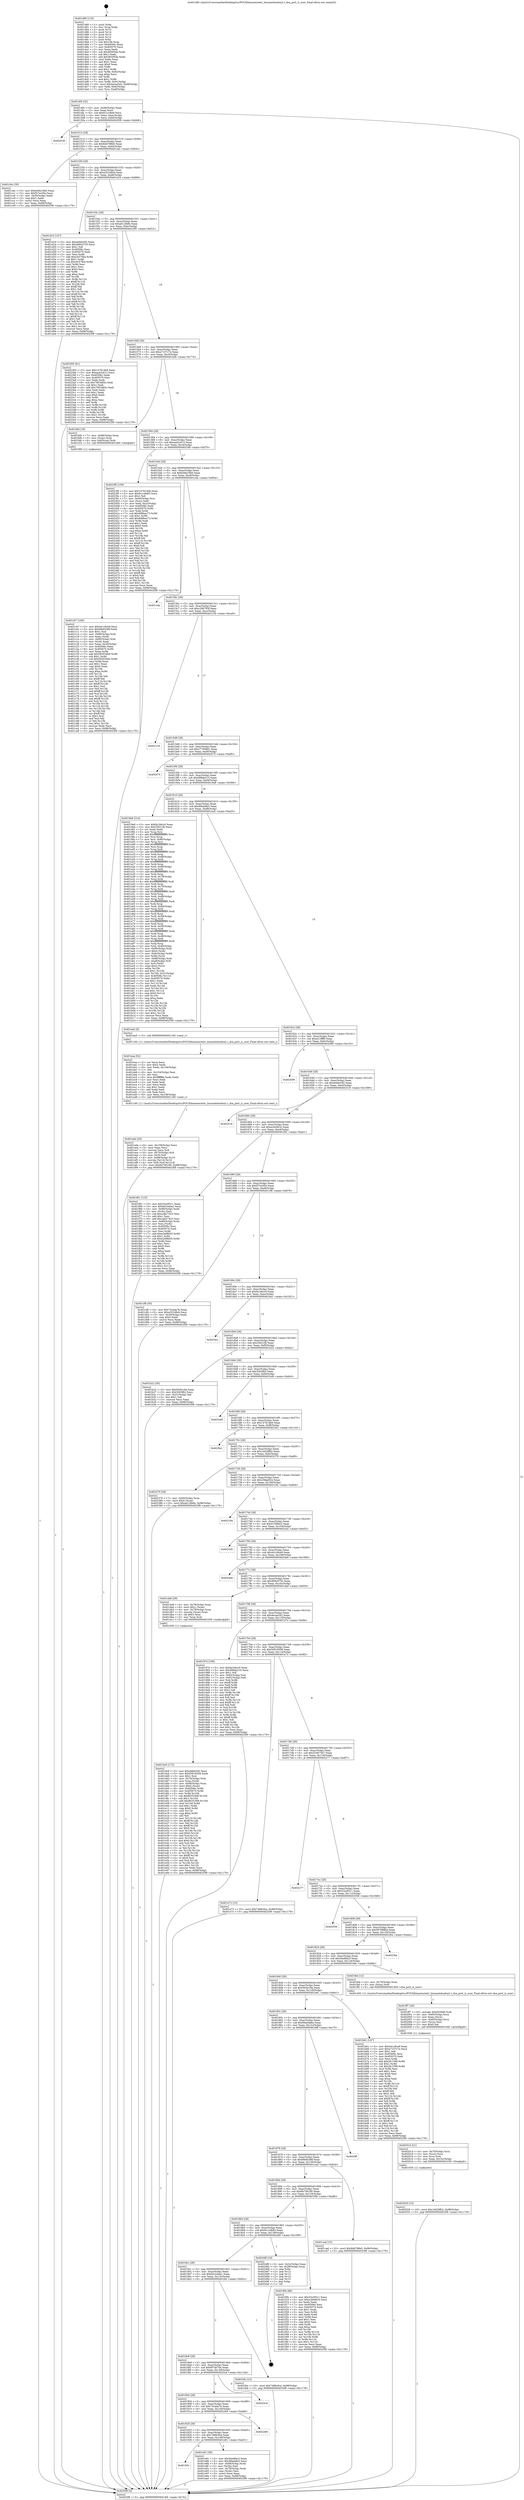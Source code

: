digraph "0x401480" {
  label = "0x401480 (/mnt/c/Users/mathe/Desktop/tcc/POCII/binaries/extr_linuxnetdsadsa2.c_dsa_port_is_user_Final-ollvm.out::main(0))"
  labelloc = "t"
  node[shape=record]

  Entry [label="",width=0.3,height=0.3,shape=circle,fillcolor=black,style=filled]
  "0x4014f4" [label="{
     0x4014f4 [32]\l
     | [instrs]\l
     &nbsp;&nbsp;0x4014f4 \<+6\>: mov -0x98(%rbp),%eax\l
     &nbsp;&nbsp;0x4014fa \<+2\>: mov %eax,%ecx\l
     &nbsp;&nbsp;0x4014fc \<+6\>: sub $0x81ccc8e6,%ecx\l
     &nbsp;&nbsp;0x401502 \<+6\>: mov %eax,-0xac(%rbp)\l
     &nbsp;&nbsp;0x401508 \<+6\>: mov %ecx,-0xb0(%rbp)\l
     &nbsp;&nbsp;0x40150e \<+6\>: je 0000000000402038 \<main+0xbb8\>\l
  }"]
  "0x402038" [label="{
     0x402038\l
  }", style=dashed]
  "0x401514" [label="{
     0x401514 [28]\l
     | [instrs]\l
     &nbsp;&nbsp;0x401514 \<+5\>: jmp 0000000000401519 \<main+0x99\>\l
     &nbsp;&nbsp;0x401519 \<+6\>: mov -0xac(%rbp),%eax\l
     &nbsp;&nbsp;0x40151f \<+5\>: sub $0x8dd788e5,%eax\l
     &nbsp;&nbsp;0x401524 \<+6\>: mov %eax,-0xb4(%rbp)\l
     &nbsp;&nbsp;0x40152a \<+6\>: je 0000000000401cbc \<main+0x83c\>\l
  }"]
  Exit [label="",width=0.3,height=0.3,shape=circle,fillcolor=black,style=filled,peripheries=2]
  "0x401cbc" [label="{
     0x401cbc [30]\l
     | [instrs]\l
     &nbsp;&nbsp;0x401cbc \<+5\>: mov $0xb58a16b6,%eax\l
     &nbsp;&nbsp;0x401cc1 \<+5\>: mov $0xf27ec05e,%ecx\l
     &nbsp;&nbsp;0x401cc6 \<+3\>: mov -0x30(%rbp),%edx\l
     &nbsp;&nbsp;0x401cc9 \<+3\>: cmp $0x1,%edx\l
     &nbsp;&nbsp;0x401ccc \<+3\>: cmovl %ecx,%eax\l
     &nbsp;&nbsp;0x401ccf \<+6\>: mov %eax,-0x98(%rbp)\l
     &nbsp;&nbsp;0x401cd5 \<+5\>: jmp 00000000004025f9 \<main+0x1179\>\l
  }"]
  "0x401530" [label="{
     0x401530 [28]\l
     | [instrs]\l
     &nbsp;&nbsp;0x401530 \<+5\>: jmp 0000000000401535 \<main+0xb5\>\l
     &nbsp;&nbsp;0x401535 \<+6\>: mov -0xac(%rbp),%eax\l
     &nbsp;&nbsp;0x40153b \<+5\>: sub $0xa35168cb,%eax\l
     &nbsp;&nbsp;0x401540 \<+6\>: mov %eax,-0xb8(%rbp)\l
     &nbsp;&nbsp;0x401546 \<+6\>: je 0000000000401d16 \<main+0x896\>\l
  }"]
  "0x402029" [label="{
     0x402029 [15]\l
     | [instrs]\l
     &nbsp;&nbsp;0x402029 \<+10\>: movl $0x1d429fb2,-0x98(%rbp)\l
     &nbsp;&nbsp;0x402033 \<+5\>: jmp 00000000004025f9 \<main+0x1179\>\l
  }"]
  "0x401d16" [label="{
     0x401d16 [147]\l
     | [instrs]\l
     &nbsp;&nbsp;0x401d16 \<+5\>: mov $0xebfeb292,%eax\l
     &nbsp;&nbsp;0x401d1b \<+5\>: mov $0x469c0755,%ecx\l
     &nbsp;&nbsp;0x401d20 \<+2\>: mov $0x1,%dl\l
     &nbsp;&nbsp;0x401d22 \<+7\>: mov 0x40506c,%esi\l
     &nbsp;&nbsp;0x401d29 \<+7\>: mov 0x405070,%edi\l
     &nbsp;&nbsp;0x401d30 \<+3\>: mov %esi,%r8d\l
     &nbsp;&nbsp;0x401d33 \<+7\>: add $0xcfc57fbd,%r8d\l
     &nbsp;&nbsp;0x401d3a \<+4\>: sub $0x1,%r8d\l
     &nbsp;&nbsp;0x401d3e \<+7\>: sub $0xcfc57fbd,%r8d\l
     &nbsp;&nbsp;0x401d45 \<+4\>: imul %r8d,%esi\l
     &nbsp;&nbsp;0x401d49 \<+3\>: and $0x1,%esi\l
     &nbsp;&nbsp;0x401d4c \<+3\>: cmp $0x0,%esi\l
     &nbsp;&nbsp;0x401d4f \<+4\>: sete %r9b\l
     &nbsp;&nbsp;0x401d53 \<+3\>: cmp $0xa,%edi\l
     &nbsp;&nbsp;0x401d56 \<+4\>: setl %r10b\l
     &nbsp;&nbsp;0x401d5a \<+3\>: mov %r9b,%r11b\l
     &nbsp;&nbsp;0x401d5d \<+4\>: xor $0xff,%r11b\l
     &nbsp;&nbsp;0x401d61 \<+3\>: mov %r10b,%bl\l
     &nbsp;&nbsp;0x401d64 \<+3\>: xor $0xff,%bl\l
     &nbsp;&nbsp;0x401d67 \<+3\>: xor $0x1,%dl\l
     &nbsp;&nbsp;0x401d6a \<+3\>: mov %r11b,%r14b\l
     &nbsp;&nbsp;0x401d6d \<+4\>: and $0xff,%r14b\l
     &nbsp;&nbsp;0x401d71 \<+3\>: and %dl,%r9b\l
     &nbsp;&nbsp;0x401d74 \<+3\>: mov %bl,%r15b\l
     &nbsp;&nbsp;0x401d77 \<+4\>: and $0xff,%r15b\l
     &nbsp;&nbsp;0x401d7b \<+3\>: and %dl,%r10b\l
     &nbsp;&nbsp;0x401d7e \<+3\>: or %r9b,%r14b\l
     &nbsp;&nbsp;0x401d81 \<+3\>: or %r10b,%r15b\l
     &nbsp;&nbsp;0x401d84 \<+3\>: xor %r15b,%r14b\l
     &nbsp;&nbsp;0x401d87 \<+3\>: or %bl,%r11b\l
     &nbsp;&nbsp;0x401d8a \<+4\>: xor $0xff,%r11b\l
     &nbsp;&nbsp;0x401d8e \<+3\>: or $0x1,%dl\l
     &nbsp;&nbsp;0x401d91 \<+3\>: and %dl,%r11b\l
     &nbsp;&nbsp;0x401d94 \<+3\>: or %r11b,%r14b\l
     &nbsp;&nbsp;0x401d97 \<+4\>: test $0x1,%r14b\l
     &nbsp;&nbsp;0x401d9b \<+3\>: cmovne %ecx,%eax\l
     &nbsp;&nbsp;0x401d9e \<+6\>: mov %eax,-0x98(%rbp)\l
     &nbsp;&nbsp;0x401da4 \<+5\>: jmp 00000000004025f9 \<main+0x1179\>\l
  }"]
  "0x40154c" [label="{
     0x40154c [28]\l
     | [instrs]\l
     &nbsp;&nbsp;0x40154c \<+5\>: jmp 0000000000401551 \<main+0xd1\>\l
     &nbsp;&nbsp;0x401551 \<+6\>: mov -0xac(%rbp),%eax\l
     &nbsp;&nbsp;0x401557 \<+5\>: sub $0xa6128efe,%eax\l
     &nbsp;&nbsp;0x40155c \<+6\>: mov %eax,-0xbc(%rbp)\l
     &nbsp;&nbsp;0x401562 \<+6\>: je 0000000000402395 \<main+0xf15\>\l
  }"]
  "0x402014" [label="{
     0x402014 [21]\l
     | [instrs]\l
     &nbsp;&nbsp;0x402014 \<+4\>: mov -0x70(%rbp),%rcx\l
     &nbsp;&nbsp;0x402018 \<+3\>: mov (%rcx),%rcx\l
     &nbsp;&nbsp;0x40201b \<+3\>: mov %rcx,%rdi\l
     &nbsp;&nbsp;0x40201e \<+6\>: mov %eax,-0x15c(%rbp)\l
     &nbsp;&nbsp;0x402024 \<+5\>: call 0000000000401030 \<free@plt\>\l
     | [calls]\l
     &nbsp;&nbsp;0x401030 \{1\} (unknown)\l
  }"]
  "0x402395" [label="{
     0x402395 [91]\l
     | [instrs]\l
     &nbsp;&nbsp;0x402395 \<+5\>: mov $0x147814b9,%eax\l
     &nbsp;&nbsp;0x40239a \<+5\>: mov $0xaa42c612,%ecx\l
     &nbsp;&nbsp;0x40239f \<+7\>: mov 0x40506c,%edx\l
     &nbsp;&nbsp;0x4023a6 \<+7\>: mov 0x405070,%esi\l
     &nbsp;&nbsp;0x4023ad \<+2\>: mov %edx,%edi\l
     &nbsp;&nbsp;0x4023af \<+6\>: sub $0x7953d65c,%edi\l
     &nbsp;&nbsp;0x4023b5 \<+3\>: sub $0x1,%edi\l
     &nbsp;&nbsp;0x4023b8 \<+6\>: add $0x7953d65c,%edi\l
     &nbsp;&nbsp;0x4023be \<+3\>: imul %edi,%edx\l
     &nbsp;&nbsp;0x4023c1 \<+3\>: and $0x1,%edx\l
     &nbsp;&nbsp;0x4023c4 \<+3\>: cmp $0x0,%edx\l
     &nbsp;&nbsp;0x4023c7 \<+4\>: sete %r8b\l
     &nbsp;&nbsp;0x4023cb \<+3\>: cmp $0xa,%esi\l
     &nbsp;&nbsp;0x4023ce \<+4\>: setl %r9b\l
     &nbsp;&nbsp;0x4023d2 \<+3\>: mov %r8b,%r10b\l
     &nbsp;&nbsp;0x4023d5 \<+3\>: and %r9b,%r10b\l
     &nbsp;&nbsp;0x4023d8 \<+3\>: xor %r9b,%r8b\l
     &nbsp;&nbsp;0x4023db \<+3\>: or %r8b,%r10b\l
     &nbsp;&nbsp;0x4023de \<+4\>: test $0x1,%r10b\l
     &nbsp;&nbsp;0x4023e2 \<+3\>: cmovne %ecx,%eax\l
     &nbsp;&nbsp;0x4023e5 \<+6\>: mov %eax,-0x98(%rbp)\l
     &nbsp;&nbsp;0x4023eb \<+5\>: jmp 00000000004025f9 \<main+0x1179\>\l
  }"]
  "0x401568" [label="{
     0x401568 [28]\l
     | [instrs]\l
     &nbsp;&nbsp;0x401568 \<+5\>: jmp 000000000040156d \<main+0xed\>\l
     &nbsp;&nbsp;0x40156d \<+6\>: mov -0xac(%rbp),%eax\l
     &nbsp;&nbsp;0x401573 \<+5\>: sub $0xa7157c7e,%eax\l
     &nbsp;&nbsp;0x401578 \<+6\>: mov %eax,-0xc0(%rbp)\l
     &nbsp;&nbsp;0x40157e \<+6\>: je 0000000000401bf4 \<main+0x774\>\l
  }"]
  "0x401ff7" [label="{
     0x401ff7 [29]\l
     | [instrs]\l
     &nbsp;&nbsp;0x401ff7 \<+10\>: movabs $0x4030d6,%rdi\l
     &nbsp;&nbsp;0x402001 \<+4\>: mov -0x60(%rbp),%rcx\l
     &nbsp;&nbsp;0x402005 \<+2\>: mov %eax,(%rcx)\l
     &nbsp;&nbsp;0x402007 \<+4\>: mov -0x60(%rbp),%rcx\l
     &nbsp;&nbsp;0x40200b \<+2\>: mov (%rcx),%esi\l
     &nbsp;&nbsp;0x40200d \<+2\>: mov $0x0,%al\l
     &nbsp;&nbsp;0x40200f \<+5\>: call 0000000000401040 \<printf@plt\>\l
     | [calls]\l
     &nbsp;&nbsp;0x401040 \{1\} (unknown)\l
  }"]
  "0x401bf4" [label="{
     0x401bf4 [19]\l
     | [instrs]\l
     &nbsp;&nbsp;0x401bf4 \<+7\>: mov -0x88(%rbp),%rax\l
     &nbsp;&nbsp;0x401bfb \<+3\>: mov (%rax),%rax\l
     &nbsp;&nbsp;0x401bfe \<+4\>: mov 0x8(%rax),%rdi\l
     &nbsp;&nbsp;0x401c02 \<+5\>: call 0000000000401060 \<atoi@plt\>\l
     | [calls]\l
     &nbsp;&nbsp;0x401060 \{1\} (unknown)\l
  }"]
  "0x401584" [label="{
     0x401584 [28]\l
     | [instrs]\l
     &nbsp;&nbsp;0x401584 \<+5\>: jmp 0000000000401589 \<main+0x109\>\l
     &nbsp;&nbsp;0x401589 \<+6\>: mov -0xac(%rbp),%eax\l
     &nbsp;&nbsp;0x40158f \<+5\>: sub $0xaa42c612,%eax\l
     &nbsp;&nbsp;0x401594 \<+6\>: mov %eax,-0xc4(%rbp)\l
     &nbsp;&nbsp;0x40159a \<+6\>: je 00000000004023f0 \<main+0xf70\>\l
  }"]
  "0x401ede" [label="{
     0x401ede [45]\l
     | [instrs]\l
     &nbsp;&nbsp;0x401ede \<+6\>: mov -0x158(%rbp),%ecx\l
     &nbsp;&nbsp;0x401ee4 \<+3\>: imul %eax,%ecx\l
     &nbsp;&nbsp;0x401ee7 \<+3\>: movslq %ecx,%r8\l
     &nbsp;&nbsp;0x401eea \<+4\>: mov -0x70(%rbp),%r9\l
     &nbsp;&nbsp;0x401eee \<+3\>: mov (%r9),%r9\l
     &nbsp;&nbsp;0x401ef1 \<+4\>: mov -0x68(%rbp),%r10\l
     &nbsp;&nbsp;0x401ef5 \<+3\>: movslq (%r10),%r10\l
     &nbsp;&nbsp;0x401ef8 \<+4\>: mov %r8,(%r9,%r10,8)\l
     &nbsp;&nbsp;0x401efc \<+10\>: movl $0x6b706180,-0x98(%rbp)\l
     &nbsp;&nbsp;0x401f06 \<+5\>: jmp 00000000004025f9 \<main+0x1179\>\l
  }"]
  "0x4023f0" [label="{
     0x4023f0 [159]\l
     | [instrs]\l
     &nbsp;&nbsp;0x4023f0 \<+5\>: mov $0x147814b9,%eax\l
     &nbsp;&nbsp;0x4023f5 \<+5\>: mov $0x6c1cdb65,%ecx\l
     &nbsp;&nbsp;0x4023fa \<+2\>: mov $0x1,%dl\l
     &nbsp;&nbsp;0x4023fc \<+7\>: mov -0x90(%rbp),%rsi\l
     &nbsp;&nbsp;0x402403 \<+2\>: mov (%rsi),%edi\l
     &nbsp;&nbsp;0x402405 \<+3\>: mov %edi,-0x2c(%rbp)\l
     &nbsp;&nbsp;0x402408 \<+7\>: mov 0x40506c,%edi\l
     &nbsp;&nbsp;0x40240f \<+8\>: mov 0x405070,%r8d\l
     &nbsp;&nbsp;0x402417 \<+3\>: mov %edi,%r9d\l
     &nbsp;&nbsp;0x40241a \<+7\>: sub $0x689bac73,%r9d\l
     &nbsp;&nbsp;0x402421 \<+4\>: sub $0x1,%r9d\l
     &nbsp;&nbsp;0x402425 \<+7\>: add $0x689bac73,%r9d\l
     &nbsp;&nbsp;0x40242c \<+4\>: imul %r9d,%edi\l
     &nbsp;&nbsp;0x402430 \<+3\>: and $0x1,%edi\l
     &nbsp;&nbsp;0x402433 \<+3\>: cmp $0x0,%edi\l
     &nbsp;&nbsp;0x402436 \<+4\>: sete %r10b\l
     &nbsp;&nbsp;0x40243a \<+4\>: cmp $0xa,%r8d\l
     &nbsp;&nbsp;0x40243e \<+4\>: setl %r11b\l
     &nbsp;&nbsp;0x402442 \<+3\>: mov %r10b,%bl\l
     &nbsp;&nbsp;0x402445 \<+3\>: xor $0xff,%bl\l
     &nbsp;&nbsp;0x402448 \<+3\>: mov %r11b,%r14b\l
     &nbsp;&nbsp;0x40244b \<+4\>: xor $0xff,%r14b\l
     &nbsp;&nbsp;0x40244f \<+3\>: xor $0x0,%dl\l
     &nbsp;&nbsp;0x402452 \<+3\>: mov %bl,%r15b\l
     &nbsp;&nbsp;0x402455 \<+4\>: and $0x0,%r15b\l
     &nbsp;&nbsp;0x402459 \<+3\>: and %dl,%r10b\l
     &nbsp;&nbsp;0x40245c \<+3\>: mov %r14b,%r12b\l
     &nbsp;&nbsp;0x40245f \<+4\>: and $0x0,%r12b\l
     &nbsp;&nbsp;0x402463 \<+3\>: and %dl,%r11b\l
     &nbsp;&nbsp;0x402466 \<+3\>: or %r10b,%r15b\l
     &nbsp;&nbsp;0x402469 \<+3\>: or %r11b,%r12b\l
     &nbsp;&nbsp;0x40246c \<+3\>: xor %r12b,%r15b\l
     &nbsp;&nbsp;0x40246f \<+3\>: or %r14b,%bl\l
     &nbsp;&nbsp;0x402472 \<+3\>: xor $0xff,%bl\l
     &nbsp;&nbsp;0x402475 \<+3\>: or $0x0,%dl\l
     &nbsp;&nbsp;0x402478 \<+2\>: and %dl,%bl\l
     &nbsp;&nbsp;0x40247a \<+3\>: or %bl,%r15b\l
     &nbsp;&nbsp;0x40247d \<+4\>: test $0x1,%r15b\l
     &nbsp;&nbsp;0x402481 \<+3\>: cmovne %ecx,%eax\l
     &nbsp;&nbsp;0x402484 \<+6\>: mov %eax,-0x98(%rbp)\l
     &nbsp;&nbsp;0x40248a \<+5\>: jmp 00000000004025f9 \<main+0x1179\>\l
  }"]
  "0x4015a0" [label="{
     0x4015a0 [28]\l
     | [instrs]\l
     &nbsp;&nbsp;0x4015a0 \<+5\>: jmp 00000000004015a5 \<main+0x125\>\l
     &nbsp;&nbsp;0x4015a5 \<+6\>: mov -0xac(%rbp),%eax\l
     &nbsp;&nbsp;0x4015ab \<+5\>: sub $0xb58a16b6,%eax\l
     &nbsp;&nbsp;0x4015b0 \<+6\>: mov %eax,-0xc8(%rbp)\l
     &nbsp;&nbsp;0x4015b6 \<+6\>: je 0000000000401cda \<main+0x85a\>\l
  }"]
  "0x401eaa" [label="{
     0x401eaa [52]\l
     | [instrs]\l
     &nbsp;&nbsp;0x401eaa \<+2\>: xor %ecx,%ecx\l
     &nbsp;&nbsp;0x401eac \<+5\>: mov $0x2,%edx\l
     &nbsp;&nbsp;0x401eb1 \<+6\>: mov %edx,-0x154(%rbp)\l
     &nbsp;&nbsp;0x401eb7 \<+1\>: cltd\l
     &nbsp;&nbsp;0x401eb8 \<+6\>: mov -0x154(%rbp),%esi\l
     &nbsp;&nbsp;0x401ebe \<+2\>: idiv %esi\l
     &nbsp;&nbsp;0x401ec0 \<+6\>: imul $0xfffffffe,%edx,%edx\l
     &nbsp;&nbsp;0x401ec6 \<+2\>: mov %ecx,%edi\l
     &nbsp;&nbsp;0x401ec8 \<+2\>: sub %edx,%edi\l
     &nbsp;&nbsp;0x401eca \<+2\>: mov %ecx,%edx\l
     &nbsp;&nbsp;0x401ecc \<+3\>: sub $0x1,%edx\l
     &nbsp;&nbsp;0x401ecf \<+2\>: add %edx,%edi\l
     &nbsp;&nbsp;0x401ed1 \<+2\>: sub %edi,%ecx\l
     &nbsp;&nbsp;0x401ed3 \<+6\>: mov %ecx,-0x158(%rbp)\l
     &nbsp;&nbsp;0x401ed9 \<+5\>: call 0000000000401160 \<next_i\>\l
     | [calls]\l
     &nbsp;&nbsp;0x401160 \{1\} (/mnt/c/Users/mathe/Desktop/tcc/POCII/binaries/extr_linuxnetdsadsa2.c_dsa_port_is_user_Final-ollvm.out::next_i)\l
  }"]
  "0x401cda" [label="{
     0x401cda\l
  }", style=dashed]
  "0x4015bc" [label="{
     0x4015bc [28]\l
     | [instrs]\l
     &nbsp;&nbsp;0x4015bc \<+5\>: jmp 00000000004015c1 \<main+0x141\>\l
     &nbsp;&nbsp;0x4015c1 \<+6\>: mov -0xac(%rbp),%eax\l
     &nbsp;&nbsp;0x4015c7 \<+5\>: sub $0xc280793f,%eax\l
     &nbsp;&nbsp;0x4015cc \<+6\>: mov %eax,-0xcc(%rbp)\l
     &nbsp;&nbsp;0x4015d2 \<+6\>: je 0000000000402129 \<main+0xca9\>\l
  }"]
  "0x40193c" [label="{
     0x40193c\l
  }", style=dashed]
  "0x402129" [label="{
     0x402129\l
  }", style=dashed]
  "0x4015d8" [label="{
     0x4015d8 [28]\l
     | [instrs]\l
     &nbsp;&nbsp;0x4015d8 \<+5\>: jmp 00000000004015dd \<main+0x15d\>\l
     &nbsp;&nbsp;0x4015dd \<+6\>: mov -0xac(%rbp),%eax\l
     &nbsp;&nbsp;0x4015e3 \<+5\>: sub $0xc77948d1,%eax\l
     &nbsp;&nbsp;0x4015e8 \<+6\>: mov %eax,-0xd0(%rbp)\l
     &nbsp;&nbsp;0x4015ee \<+6\>: je 0000000000402075 \<main+0xbf5\>\l
  }"]
  "0x401e81" [label="{
     0x401e81 [36]\l
     | [instrs]\l
     &nbsp;&nbsp;0x401e81 \<+5\>: mov $0x5be8fdc3,%eax\l
     &nbsp;&nbsp;0x401e86 \<+5\>: mov $0xdf4ab8e3,%ecx\l
     &nbsp;&nbsp;0x401e8b \<+4\>: mov -0x68(%rbp),%rdx\l
     &nbsp;&nbsp;0x401e8f \<+2\>: mov (%rdx),%esi\l
     &nbsp;&nbsp;0x401e91 \<+4\>: mov -0x78(%rbp),%rdx\l
     &nbsp;&nbsp;0x401e95 \<+2\>: cmp (%rdx),%esi\l
     &nbsp;&nbsp;0x401e97 \<+3\>: cmovl %ecx,%eax\l
     &nbsp;&nbsp;0x401e9a \<+6\>: mov %eax,-0x98(%rbp)\l
     &nbsp;&nbsp;0x401ea0 \<+5\>: jmp 00000000004025f9 \<main+0x1179\>\l
  }"]
  "0x402075" [label="{
     0x402075\l
  }", style=dashed]
  "0x4015f4" [label="{
     0x4015f4 [28]\l
     | [instrs]\l
     &nbsp;&nbsp;0x4015f4 \<+5\>: jmp 00000000004015f9 \<main+0x179\>\l
     &nbsp;&nbsp;0x4015f9 \<+6\>: mov -0xac(%rbp),%eax\l
     &nbsp;&nbsp;0x4015ff \<+5\>: sub $0xd98ab210,%eax\l
     &nbsp;&nbsp;0x401604 \<+6\>: mov %eax,-0xd4(%rbp)\l
     &nbsp;&nbsp;0x40160a \<+6\>: je 00000000004019e8 \<main+0x568\>\l
  }"]
  "0x401920" [label="{
     0x401920 [28]\l
     | [instrs]\l
     &nbsp;&nbsp;0x401920 \<+5\>: jmp 0000000000401925 \<main+0x4a5\>\l
     &nbsp;&nbsp;0x401925 \<+6\>: mov -0xac(%rbp),%eax\l
     &nbsp;&nbsp;0x40192b \<+5\>: sub $0x7488c9ca,%eax\l
     &nbsp;&nbsp;0x401930 \<+6\>: mov %eax,-0x148(%rbp)\l
     &nbsp;&nbsp;0x401936 \<+6\>: je 0000000000401e81 \<main+0xa01\>\l
  }"]
  "0x4019e8" [label="{
     0x4019e8 [314]\l
     | [instrs]\l
     &nbsp;&nbsp;0x4019e8 \<+5\>: mov $0xfa1b6cc0,%eax\l
     &nbsp;&nbsp;0x4019ed \<+5\>: mov $0x25621fb,%ecx\l
     &nbsp;&nbsp;0x4019f2 \<+2\>: xor %edx,%edx\l
     &nbsp;&nbsp;0x4019f4 \<+3\>: mov %rsp,%rsi\l
     &nbsp;&nbsp;0x4019f7 \<+4\>: add $0xfffffffffffffff0,%rsi\l
     &nbsp;&nbsp;0x4019fb \<+3\>: mov %rsi,%rsp\l
     &nbsp;&nbsp;0x4019fe \<+7\>: mov %rsi,-0x90(%rbp)\l
     &nbsp;&nbsp;0x401a05 \<+3\>: mov %rsp,%rsi\l
     &nbsp;&nbsp;0x401a08 \<+4\>: add $0xfffffffffffffff0,%rsi\l
     &nbsp;&nbsp;0x401a0c \<+3\>: mov %rsi,%rsp\l
     &nbsp;&nbsp;0x401a0f \<+3\>: mov %rsp,%rdi\l
     &nbsp;&nbsp;0x401a12 \<+4\>: add $0xfffffffffffffff0,%rdi\l
     &nbsp;&nbsp;0x401a16 \<+3\>: mov %rdi,%rsp\l
     &nbsp;&nbsp;0x401a19 \<+7\>: mov %rdi,-0x88(%rbp)\l
     &nbsp;&nbsp;0x401a20 \<+3\>: mov %rsp,%rdi\l
     &nbsp;&nbsp;0x401a23 \<+4\>: add $0xfffffffffffffff0,%rdi\l
     &nbsp;&nbsp;0x401a27 \<+3\>: mov %rdi,%rsp\l
     &nbsp;&nbsp;0x401a2a \<+4\>: mov %rdi,-0x80(%rbp)\l
     &nbsp;&nbsp;0x401a2e \<+3\>: mov %rsp,%rdi\l
     &nbsp;&nbsp;0x401a31 \<+4\>: add $0xfffffffffffffff0,%rdi\l
     &nbsp;&nbsp;0x401a35 \<+3\>: mov %rdi,%rsp\l
     &nbsp;&nbsp;0x401a38 \<+4\>: mov %rdi,-0x78(%rbp)\l
     &nbsp;&nbsp;0x401a3c \<+3\>: mov %rsp,%rdi\l
     &nbsp;&nbsp;0x401a3f \<+4\>: add $0xfffffffffffffff0,%rdi\l
     &nbsp;&nbsp;0x401a43 \<+3\>: mov %rdi,%rsp\l
     &nbsp;&nbsp;0x401a46 \<+4\>: mov %rdi,-0x70(%rbp)\l
     &nbsp;&nbsp;0x401a4a \<+3\>: mov %rsp,%rdi\l
     &nbsp;&nbsp;0x401a4d \<+4\>: add $0xfffffffffffffff0,%rdi\l
     &nbsp;&nbsp;0x401a51 \<+3\>: mov %rdi,%rsp\l
     &nbsp;&nbsp;0x401a54 \<+4\>: mov %rdi,-0x68(%rbp)\l
     &nbsp;&nbsp;0x401a58 \<+3\>: mov %rsp,%rdi\l
     &nbsp;&nbsp;0x401a5b \<+4\>: add $0xfffffffffffffff0,%rdi\l
     &nbsp;&nbsp;0x401a5f \<+3\>: mov %rdi,%rsp\l
     &nbsp;&nbsp;0x401a62 \<+4\>: mov %rdi,-0x60(%rbp)\l
     &nbsp;&nbsp;0x401a66 \<+3\>: mov %rsp,%rdi\l
     &nbsp;&nbsp;0x401a69 \<+4\>: add $0xfffffffffffffff0,%rdi\l
     &nbsp;&nbsp;0x401a6d \<+3\>: mov %rdi,%rsp\l
     &nbsp;&nbsp;0x401a70 \<+4\>: mov %rdi,-0x58(%rbp)\l
     &nbsp;&nbsp;0x401a74 \<+3\>: mov %rsp,%rdi\l
     &nbsp;&nbsp;0x401a77 \<+4\>: add $0xfffffffffffffff0,%rdi\l
     &nbsp;&nbsp;0x401a7b \<+3\>: mov %rdi,%rsp\l
     &nbsp;&nbsp;0x401a7e \<+4\>: mov %rdi,-0x50(%rbp)\l
     &nbsp;&nbsp;0x401a82 \<+3\>: mov %rsp,%rdi\l
     &nbsp;&nbsp;0x401a85 \<+4\>: add $0xfffffffffffffff0,%rdi\l
     &nbsp;&nbsp;0x401a89 \<+3\>: mov %rdi,%rsp\l
     &nbsp;&nbsp;0x401a8c \<+4\>: mov %rdi,-0x48(%rbp)\l
     &nbsp;&nbsp;0x401a90 \<+3\>: mov %rsp,%rdi\l
     &nbsp;&nbsp;0x401a93 \<+4\>: add $0xfffffffffffffff0,%rdi\l
     &nbsp;&nbsp;0x401a97 \<+3\>: mov %rdi,%rsp\l
     &nbsp;&nbsp;0x401a9a \<+4\>: mov %rdi,-0x40(%rbp)\l
     &nbsp;&nbsp;0x401a9e \<+7\>: mov -0x90(%rbp),%rdi\l
     &nbsp;&nbsp;0x401aa5 \<+6\>: movl $0x0,(%rdi)\l
     &nbsp;&nbsp;0x401aab \<+7\>: mov -0x9c(%rbp),%r8d\l
     &nbsp;&nbsp;0x401ab2 \<+3\>: mov %r8d,(%rsi)\l
     &nbsp;&nbsp;0x401ab5 \<+7\>: mov -0x88(%rbp),%rdi\l
     &nbsp;&nbsp;0x401abc \<+7\>: mov -0xa8(%rbp),%r9\l
     &nbsp;&nbsp;0x401ac3 \<+3\>: mov %r9,(%rdi)\l
     &nbsp;&nbsp;0x401ac6 \<+3\>: cmpl $0x2,(%rsi)\l
     &nbsp;&nbsp;0x401ac9 \<+4\>: setne %r10b\l
     &nbsp;&nbsp;0x401acd \<+4\>: and $0x1,%r10b\l
     &nbsp;&nbsp;0x401ad1 \<+4\>: mov %r10b,-0x31(%rbp)\l
     &nbsp;&nbsp;0x401ad5 \<+8\>: mov 0x40506c,%r11d\l
     &nbsp;&nbsp;0x401add \<+7\>: mov 0x405070,%ebx\l
     &nbsp;&nbsp;0x401ae4 \<+3\>: sub $0x1,%edx\l
     &nbsp;&nbsp;0x401ae7 \<+3\>: mov %r11d,%r14d\l
     &nbsp;&nbsp;0x401aea \<+3\>: add %edx,%r14d\l
     &nbsp;&nbsp;0x401aed \<+4\>: imul %r14d,%r11d\l
     &nbsp;&nbsp;0x401af1 \<+4\>: and $0x1,%r11d\l
     &nbsp;&nbsp;0x401af5 \<+4\>: cmp $0x0,%r11d\l
     &nbsp;&nbsp;0x401af9 \<+4\>: sete %r10b\l
     &nbsp;&nbsp;0x401afd \<+3\>: cmp $0xa,%ebx\l
     &nbsp;&nbsp;0x401b00 \<+4\>: setl %r15b\l
     &nbsp;&nbsp;0x401b04 \<+3\>: mov %r10b,%r12b\l
     &nbsp;&nbsp;0x401b07 \<+3\>: and %r15b,%r12b\l
     &nbsp;&nbsp;0x401b0a \<+3\>: xor %r15b,%r10b\l
     &nbsp;&nbsp;0x401b0d \<+3\>: or %r10b,%r12b\l
     &nbsp;&nbsp;0x401b10 \<+4\>: test $0x1,%r12b\l
     &nbsp;&nbsp;0x401b14 \<+3\>: cmovne %ecx,%eax\l
     &nbsp;&nbsp;0x401b17 \<+6\>: mov %eax,-0x98(%rbp)\l
     &nbsp;&nbsp;0x401b1d \<+5\>: jmp 00000000004025f9 \<main+0x1179\>\l
  }"]
  "0x401610" [label="{
     0x401610 [28]\l
     | [instrs]\l
     &nbsp;&nbsp;0x401610 \<+5\>: jmp 0000000000401615 \<main+0x195\>\l
     &nbsp;&nbsp;0x401615 \<+6\>: mov -0xac(%rbp),%eax\l
     &nbsp;&nbsp;0x40161b \<+5\>: sub $0xdf4ab8e3,%eax\l
     &nbsp;&nbsp;0x401620 \<+6\>: mov %eax,-0xd8(%rbp)\l
     &nbsp;&nbsp;0x401626 \<+6\>: je 0000000000401ea5 \<main+0xa25\>\l
  }"]
  "0x402268" [label="{
     0x402268\l
  }", style=dashed]
  "0x401ea5" [label="{
     0x401ea5 [5]\l
     | [instrs]\l
     &nbsp;&nbsp;0x401ea5 \<+5\>: call 0000000000401160 \<next_i\>\l
     | [calls]\l
     &nbsp;&nbsp;0x401160 \{1\} (/mnt/c/Users/mathe/Desktop/tcc/POCII/binaries/extr_linuxnetdsadsa2.c_dsa_port_is_user_Final-ollvm.out::next_i)\l
  }"]
  "0x40162c" [label="{
     0x40162c [28]\l
     | [instrs]\l
     &nbsp;&nbsp;0x40162c \<+5\>: jmp 0000000000401631 \<main+0x1b1\>\l
     &nbsp;&nbsp;0x401631 \<+6\>: mov -0xac(%rbp),%eax\l
     &nbsp;&nbsp;0x401637 \<+5\>: sub $0xe21ffff0,%eax\l
     &nbsp;&nbsp;0x40163c \<+6\>: mov %eax,-0xdc(%rbp)\l
     &nbsp;&nbsp;0x401642 \<+6\>: je 0000000000402099 \<main+0xc19\>\l
  }"]
  "0x401904" [label="{
     0x401904 [28]\l
     | [instrs]\l
     &nbsp;&nbsp;0x401904 \<+5\>: jmp 0000000000401909 \<main+0x489\>\l
     &nbsp;&nbsp;0x401909 \<+6\>: mov -0xac(%rbp),%eax\l
     &nbsp;&nbsp;0x40190f \<+5\>: sub $0x73c4da7b,%eax\l
     &nbsp;&nbsp;0x401914 \<+6\>: mov %eax,-0x144(%rbp)\l
     &nbsp;&nbsp;0x40191a \<+6\>: je 0000000000402268 \<main+0xde8\>\l
  }"]
  "0x402099" [label="{
     0x402099\l
  }", style=dashed]
  "0x401648" [label="{
     0x401648 [28]\l
     | [instrs]\l
     &nbsp;&nbsp;0x401648 \<+5\>: jmp 000000000040164d \<main+0x1cd\>\l
     &nbsp;&nbsp;0x40164d \<+6\>: mov -0xac(%rbp),%eax\l
     &nbsp;&nbsp;0x401653 \<+5\>: sub $0xebfeb292,%eax\l
     &nbsp;&nbsp;0x401658 \<+6\>: mov %eax,-0xe0(%rbp)\l
     &nbsp;&nbsp;0x40165e \<+6\>: je 0000000000402519 \<main+0x1099\>\l
  }"]
  "0x4025cd" [label="{
     0x4025cd\l
  }", style=dashed]
  "0x402519" [label="{
     0x402519\l
  }", style=dashed]
  "0x401664" [label="{
     0x401664 [28]\l
     | [instrs]\l
     &nbsp;&nbsp;0x401664 \<+5\>: jmp 0000000000401669 \<main+0x1e9\>\l
     &nbsp;&nbsp;0x401669 \<+6\>: mov -0xac(%rbp),%eax\l
     &nbsp;&nbsp;0x40166f \<+5\>: sub $0xec0e081b,%eax\l
     &nbsp;&nbsp;0x401674 \<+6\>: mov %eax,-0xe4(%rbp)\l
     &nbsp;&nbsp;0x40167a \<+6\>: je 0000000000401f61 \<main+0xae1\>\l
  }"]
  "0x4018e8" [label="{
     0x4018e8 [28]\l
     | [instrs]\l
     &nbsp;&nbsp;0x4018e8 \<+5\>: jmp 00000000004018ed \<main+0x46d\>\l
     &nbsp;&nbsp;0x4018ed \<+6\>: mov -0xac(%rbp),%eax\l
     &nbsp;&nbsp;0x4018f3 \<+5\>: sub $0x6f74070e,%eax\l
     &nbsp;&nbsp;0x4018f8 \<+6\>: mov %eax,-0x140(%rbp)\l
     &nbsp;&nbsp;0x4018fe \<+6\>: je 00000000004025cd \<main+0x114d\>\l
  }"]
  "0x401f61" [label="{
     0x401f61 [123]\l
     | [instrs]\l
     &nbsp;&nbsp;0x401f61 \<+5\>: mov $0x53a3f311,%eax\l
     &nbsp;&nbsp;0x401f66 \<+5\>: mov $0x6d1b4da1,%ecx\l
     &nbsp;&nbsp;0x401f6b \<+4\>: mov -0x68(%rbp),%rdx\l
     &nbsp;&nbsp;0x401f6f \<+2\>: mov (%rdx),%esi\l
     &nbsp;&nbsp;0x401f71 \<+6\>: sub $0xca827423,%esi\l
     &nbsp;&nbsp;0x401f77 \<+3\>: add $0x1,%esi\l
     &nbsp;&nbsp;0x401f7a \<+6\>: add $0xca827423,%esi\l
     &nbsp;&nbsp;0x401f80 \<+4\>: mov -0x68(%rbp),%rdx\l
     &nbsp;&nbsp;0x401f84 \<+2\>: mov %esi,(%rdx)\l
     &nbsp;&nbsp;0x401f86 \<+7\>: mov 0x40506c,%esi\l
     &nbsp;&nbsp;0x401f8d \<+7\>: mov 0x405070,%edi\l
     &nbsp;&nbsp;0x401f94 \<+3\>: mov %esi,%r8d\l
     &nbsp;&nbsp;0x401f97 \<+7\>: add $0xe2ef8b05,%r8d\l
     &nbsp;&nbsp;0x401f9e \<+4\>: sub $0x1,%r8d\l
     &nbsp;&nbsp;0x401fa2 \<+7\>: sub $0xe2ef8b05,%r8d\l
     &nbsp;&nbsp;0x401fa9 \<+4\>: imul %r8d,%esi\l
     &nbsp;&nbsp;0x401fad \<+3\>: and $0x1,%esi\l
     &nbsp;&nbsp;0x401fb0 \<+3\>: cmp $0x0,%esi\l
     &nbsp;&nbsp;0x401fb3 \<+4\>: sete %r9b\l
     &nbsp;&nbsp;0x401fb7 \<+3\>: cmp $0xa,%edi\l
     &nbsp;&nbsp;0x401fba \<+4\>: setl %r10b\l
     &nbsp;&nbsp;0x401fbe \<+3\>: mov %r9b,%r11b\l
     &nbsp;&nbsp;0x401fc1 \<+3\>: and %r10b,%r11b\l
     &nbsp;&nbsp;0x401fc4 \<+3\>: xor %r10b,%r9b\l
     &nbsp;&nbsp;0x401fc7 \<+3\>: or %r9b,%r11b\l
     &nbsp;&nbsp;0x401fca \<+4\>: test $0x1,%r11b\l
     &nbsp;&nbsp;0x401fce \<+3\>: cmovne %ecx,%eax\l
     &nbsp;&nbsp;0x401fd1 \<+6\>: mov %eax,-0x98(%rbp)\l
     &nbsp;&nbsp;0x401fd7 \<+5\>: jmp 00000000004025f9 \<main+0x1179\>\l
  }"]
  "0x401680" [label="{
     0x401680 [28]\l
     | [instrs]\l
     &nbsp;&nbsp;0x401680 \<+5\>: jmp 0000000000401685 \<main+0x205\>\l
     &nbsp;&nbsp;0x401685 \<+6\>: mov -0xac(%rbp),%eax\l
     &nbsp;&nbsp;0x40168b \<+5\>: sub $0xf27ec05e,%eax\l
     &nbsp;&nbsp;0x401690 \<+6\>: mov %eax,-0xe8(%rbp)\l
     &nbsp;&nbsp;0x401696 \<+6\>: je 0000000000401cf8 \<main+0x878\>\l
  }"]
  "0x401fdc" [label="{
     0x401fdc [15]\l
     | [instrs]\l
     &nbsp;&nbsp;0x401fdc \<+10\>: movl $0x7488c9ca,-0x98(%rbp)\l
     &nbsp;&nbsp;0x401fe6 \<+5\>: jmp 00000000004025f9 \<main+0x1179\>\l
  }"]
  "0x401cf8" [label="{
     0x401cf8 [30]\l
     | [instrs]\l
     &nbsp;&nbsp;0x401cf8 \<+5\>: mov $0x73c4da7b,%eax\l
     &nbsp;&nbsp;0x401cfd \<+5\>: mov $0xa35168cb,%ecx\l
     &nbsp;&nbsp;0x401d02 \<+3\>: mov -0x30(%rbp),%edx\l
     &nbsp;&nbsp;0x401d05 \<+3\>: cmp $0x0,%edx\l
     &nbsp;&nbsp;0x401d08 \<+3\>: cmove %ecx,%eax\l
     &nbsp;&nbsp;0x401d0b \<+6\>: mov %eax,-0x98(%rbp)\l
     &nbsp;&nbsp;0x401d11 \<+5\>: jmp 00000000004025f9 \<main+0x1179\>\l
  }"]
  "0x40169c" [label="{
     0x40169c [28]\l
     | [instrs]\l
     &nbsp;&nbsp;0x40169c \<+5\>: jmp 00000000004016a1 \<main+0x221\>\l
     &nbsp;&nbsp;0x4016a1 \<+6\>: mov -0xac(%rbp),%eax\l
     &nbsp;&nbsp;0x4016a7 \<+5\>: sub $0xfa1b6cc0,%eax\l
     &nbsp;&nbsp;0x4016ac \<+6\>: mov %eax,-0xec(%rbp)\l
     &nbsp;&nbsp;0x4016b2 \<+6\>: je 00000000004024a1 \<main+0x1021\>\l
  }"]
  "0x4018cc" [label="{
     0x4018cc [28]\l
     | [instrs]\l
     &nbsp;&nbsp;0x4018cc \<+5\>: jmp 00000000004018d1 \<main+0x451\>\l
     &nbsp;&nbsp;0x4018d1 \<+6\>: mov -0xac(%rbp),%eax\l
     &nbsp;&nbsp;0x4018d7 \<+5\>: sub $0x6d1b4da1,%eax\l
     &nbsp;&nbsp;0x4018dc \<+6\>: mov %eax,-0x13c(%rbp)\l
     &nbsp;&nbsp;0x4018e2 \<+6\>: je 0000000000401fdc \<main+0xb5c\>\l
  }"]
  "0x4024a1" [label="{
     0x4024a1\l
  }", style=dashed]
  "0x4016b8" [label="{
     0x4016b8 [28]\l
     | [instrs]\l
     &nbsp;&nbsp;0x4016b8 \<+5\>: jmp 00000000004016bd \<main+0x23d\>\l
     &nbsp;&nbsp;0x4016bd \<+6\>: mov -0xac(%rbp),%eax\l
     &nbsp;&nbsp;0x4016c3 \<+5\>: sub $0x25621fb,%eax\l
     &nbsp;&nbsp;0x4016c8 \<+6\>: mov %eax,-0xf0(%rbp)\l
     &nbsp;&nbsp;0x4016ce \<+6\>: je 0000000000401b22 \<main+0x6a2\>\l
  }"]
  "0x40248f" [label="{
     0x40248f [18]\l
     | [instrs]\l
     &nbsp;&nbsp;0x40248f \<+3\>: mov -0x2c(%rbp),%eax\l
     &nbsp;&nbsp;0x402492 \<+4\>: lea -0x28(%rbp),%rsp\l
     &nbsp;&nbsp;0x402496 \<+1\>: pop %rbx\l
     &nbsp;&nbsp;0x402497 \<+2\>: pop %r12\l
     &nbsp;&nbsp;0x402499 \<+2\>: pop %r13\l
     &nbsp;&nbsp;0x40249b \<+2\>: pop %r14\l
     &nbsp;&nbsp;0x40249d \<+2\>: pop %r15\l
     &nbsp;&nbsp;0x40249f \<+1\>: pop %rbp\l
     &nbsp;&nbsp;0x4024a0 \<+1\>: ret\l
  }"]
  "0x401b22" [label="{
     0x401b22 [30]\l
     | [instrs]\l
     &nbsp;&nbsp;0x401b22 \<+5\>: mov $0x5fc6e18a,%eax\l
     &nbsp;&nbsp;0x401b27 \<+5\>: mov $0x3263f82,%ecx\l
     &nbsp;&nbsp;0x401b2c \<+3\>: mov -0x31(%rbp),%dl\l
     &nbsp;&nbsp;0x401b2f \<+3\>: test $0x1,%dl\l
     &nbsp;&nbsp;0x401b32 \<+3\>: cmovne %ecx,%eax\l
     &nbsp;&nbsp;0x401b35 \<+6\>: mov %eax,-0x98(%rbp)\l
     &nbsp;&nbsp;0x401b3b \<+5\>: jmp 00000000004025f9 \<main+0x1179\>\l
  }"]
  "0x4016d4" [label="{
     0x4016d4 [28]\l
     | [instrs]\l
     &nbsp;&nbsp;0x4016d4 \<+5\>: jmp 00000000004016d9 \<main+0x259\>\l
     &nbsp;&nbsp;0x4016d9 \<+6\>: mov -0xac(%rbp),%eax\l
     &nbsp;&nbsp;0x4016df \<+5\>: sub $0x3263f82,%eax\l
     &nbsp;&nbsp;0x4016e4 \<+6\>: mov %eax,-0xf4(%rbp)\l
     &nbsp;&nbsp;0x4016ea \<+6\>: je 0000000000401b40 \<main+0x6c0\>\l
  }"]
  "0x4018b0" [label="{
     0x4018b0 [28]\l
     | [instrs]\l
     &nbsp;&nbsp;0x4018b0 \<+5\>: jmp 00000000004018b5 \<main+0x435\>\l
     &nbsp;&nbsp;0x4018b5 \<+6\>: mov -0xac(%rbp),%eax\l
     &nbsp;&nbsp;0x4018bb \<+5\>: sub $0x6c1cdb65,%eax\l
     &nbsp;&nbsp;0x4018c0 \<+6\>: mov %eax,-0x138(%rbp)\l
     &nbsp;&nbsp;0x4018c6 \<+6\>: je 000000000040248f \<main+0x100f\>\l
  }"]
  "0x401b40" [label="{
     0x401b40\l
  }", style=dashed]
  "0x4016f0" [label="{
     0x4016f0 [28]\l
     | [instrs]\l
     &nbsp;&nbsp;0x4016f0 \<+5\>: jmp 00000000004016f5 \<main+0x275\>\l
     &nbsp;&nbsp;0x4016f5 \<+6\>: mov -0xac(%rbp),%eax\l
     &nbsp;&nbsp;0x4016fb \<+5\>: sub $0x147814b9,%eax\l
     &nbsp;&nbsp;0x401700 \<+6\>: mov %eax,-0xf8(%rbp)\l
     &nbsp;&nbsp;0x401706 \<+6\>: je 00000000004025e1 \<main+0x1161\>\l
  }"]
  "0x401f0b" [label="{
     0x401f0b [86]\l
     | [instrs]\l
     &nbsp;&nbsp;0x401f0b \<+5\>: mov $0x53a3f311,%eax\l
     &nbsp;&nbsp;0x401f10 \<+5\>: mov $0xec0e081b,%ecx\l
     &nbsp;&nbsp;0x401f15 \<+2\>: xor %edx,%edx\l
     &nbsp;&nbsp;0x401f17 \<+7\>: mov 0x40506c,%esi\l
     &nbsp;&nbsp;0x401f1e \<+7\>: mov 0x405070,%edi\l
     &nbsp;&nbsp;0x401f25 \<+3\>: sub $0x1,%edx\l
     &nbsp;&nbsp;0x401f28 \<+3\>: mov %esi,%r8d\l
     &nbsp;&nbsp;0x401f2b \<+3\>: add %edx,%r8d\l
     &nbsp;&nbsp;0x401f2e \<+4\>: imul %r8d,%esi\l
     &nbsp;&nbsp;0x401f32 \<+3\>: and $0x1,%esi\l
     &nbsp;&nbsp;0x401f35 \<+3\>: cmp $0x0,%esi\l
     &nbsp;&nbsp;0x401f38 \<+4\>: sete %r9b\l
     &nbsp;&nbsp;0x401f3c \<+3\>: cmp $0xa,%edi\l
     &nbsp;&nbsp;0x401f3f \<+4\>: setl %r10b\l
     &nbsp;&nbsp;0x401f43 \<+3\>: mov %r9b,%r11b\l
     &nbsp;&nbsp;0x401f46 \<+3\>: and %r10b,%r11b\l
     &nbsp;&nbsp;0x401f49 \<+3\>: xor %r10b,%r9b\l
     &nbsp;&nbsp;0x401f4c \<+3\>: or %r9b,%r11b\l
     &nbsp;&nbsp;0x401f4f \<+4\>: test $0x1,%r11b\l
     &nbsp;&nbsp;0x401f53 \<+3\>: cmovne %ecx,%eax\l
     &nbsp;&nbsp;0x401f56 \<+6\>: mov %eax,-0x98(%rbp)\l
     &nbsp;&nbsp;0x401f5c \<+5\>: jmp 00000000004025f9 \<main+0x1179\>\l
  }"]
  "0x4025e1" [label="{
     0x4025e1\l
  }", style=dashed]
  "0x40170c" [label="{
     0x40170c [28]\l
     | [instrs]\l
     &nbsp;&nbsp;0x40170c \<+5\>: jmp 0000000000401711 \<main+0x291\>\l
     &nbsp;&nbsp;0x401711 \<+6\>: mov -0xac(%rbp),%eax\l
     &nbsp;&nbsp;0x401717 \<+5\>: sub $0x1d429fb2,%eax\l
     &nbsp;&nbsp;0x40171c \<+6\>: mov %eax,-0xfc(%rbp)\l
     &nbsp;&nbsp;0x401722 \<+6\>: je 0000000000402379 \<main+0xef9\>\l
  }"]
  "0x401dc6" [label="{
     0x401dc6 [172]\l
     | [instrs]\l
     &nbsp;&nbsp;0x401dc6 \<+5\>: mov $0xebfeb292,%ecx\l
     &nbsp;&nbsp;0x401dcb \<+5\>: mov $0x50919358,%edx\l
     &nbsp;&nbsp;0x401dd0 \<+3\>: mov $0x1,%sil\l
     &nbsp;&nbsp;0x401dd3 \<+4\>: mov -0x70(%rbp),%rdi\l
     &nbsp;&nbsp;0x401dd7 \<+3\>: mov %rax,(%rdi)\l
     &nbsp;&nbsp;0x401dda \<+4\>: mov -0x68(%rbp),%rax\l
     &nbsp;&nbsp;0x401dde \<+6\>: movl $0x0,(%rax)\l
     &nbsp;&nbsp;0x401de4 \<+8\>: mov 0x40506c,%r8d\l
     &nbsp;&nbsp;0x401dec \<+8\>: mov 0x405070,%r9d\l
     &nbsp;&nbsp;0x401df4 \<+3\>: mov %r8d,%r10d\l
     &nbsp;&nbsp;0x401df7 \<+7\>: sub $0x8f1f1008,%r10d\l
     &nbsp;&nbsp;0x401dfe \<+4\>: sub $0x1,%r10d\l
     &nbsp;&nbsp;0x401e02 \<+7\>: add $0x8f1f1008,%r10d\l
     &nbsp;&nbsp;0x401e09 \<+4\>: imul %r10d,%r8d\l
     &nbsp;&nbsp;0x401e0d \<+4\>: and $0x1,%r8d\l
     &nbsp;&nbsp;0x401e11 \<+4\>: cmp $0x0,%r8d\l
     &nbsp;&nbsp;0x401e15 \<+4\>: sete %r11b\l
     &nbsp;&nbsp;0x401e19 \<+4\>: cmp $0xa,%r9d\l
     &nbsp;&nbsp;0x401e1d \<+3\>: setl %bl\l
     &nbsp;&nbsp;0x401e20 \<+3\>: mov %r11b,%r14b\l
     &nbsp;&nbsp;0x401e23 \<+4\>: xor $0xff,%r14b\l
     &nbsp;&nbsp;0x401e27 \<+3\>: mov %bl,%r15b\l
     &nbsp;&nbsp;0x401e2a \<+4\>: xor $0xff,%r15b\l
     &nbsp;&nbsp;0x401e2e \<+4\>: xor $0x0,%sil\l
     &nbsp;&nbsp;0x401e32 \<+3\>: mov %r14b,%r12b\l
     &nbsp;&nbsp;0x401e35 \<+4\>: and $0x0,%r12b\l
     &nbsp;&nbsp;0x401e39 \<+3\>: and %sil,%r11b\l
     &nbsp;&nbsp;0x401e3c \<+3\>: mov %r15b,%r13b\l
     &nbsp;&nbsp;0x401e3f \<+4\>: and $0x0,%r13b\l
     &nbsp;&nbsp;0x401e43 \<+3\>: and %sil,%bl\l
     &nbsp;&nbsp;0x401e46 \<+3\>: or %r11b,%r12b\l
     &nbsp;&nbsp;0x401e49 \<+3\>: or %bl,%r13b\l
     &nbsp;&nbsp;0x401e4c \<+3\>: xor %r13b,%r12b\l
     &nbsp;&nbsp;0x401e4f \<+3\>: or %r15b,%r14b\l
     &nbsp;&nbsp;0x401e52 \<+4\>: xor $0xff,%r14b\l
     &nbsp;&nbsp;0x401e56 \<+4\>: or $0x0,%sil\l
     &nbsp;&nbsp;0x401e5a \<+3\>: and %sil,%r14b\l
     &nbsp;&nbsp;0x401e5d \<+3\>: or %r14b,%r12b\l
     &nbsp;&nbsp;0x401e60 \<+4\>: test $0x1,%r12b\l
     &nbsp;&nbsp;0x401e64 \<+3\>: cmovne %edx,%ecx\l
     &nbsp;&nbsp;0x401e67 \<+6\>: mov %ecx,-0x98(%rbp)\l
     &nbsp;&nbsp;0x401e6d \<+5\>: jmp 00000000004025f9 \<main+0x1179\>\l
  }"]
  "0x402379" [label="{
     0x402379 [28]\l
     | [instrs]\l
     &nbsp;&nbsp;0x402379 \<+7\>: mov -0x90(%rbp),%rax\l
     &nbsp;&nbsp;0x402380 \<+6\>: movl $0x0,(%rax)\l
     &nbsp;&nbsp;0x402386 \<+10\>: movl $0xa6128efe,-0x98(%rbp)\l
     &nbsp;&nbsp;0x402390 \<+5\>: jmp 00000000004025f9 \<main+0x1179\>\l
  }"]
  "0x401728" [label="{
     0x401728 [28]\l
     | [instrs]\l
     &nbsp;&nbsp;0x401728 \<+5\>: jmp 000000000040172d \<main+0x2ad\>\l
     &nbsp;&nbsp;0x40172d \<+6\>: mov -0xac(%rbp),%eax\l
     &nbsp;&nbsp;0x401733 \<+5\>: sub $0x258ae024,%eax\l
     &nbsp;&nbsp;0x401738 \<+6\>: mov %eax,-0x100(%rbp)\l
     &nbsp;&nbsp;0x40173e \<+6\>: je 0000000000402184 \<main+0xd04\>\l
  }"]
  "0x401894" [label="{
     0x401894 [28]\l
     | [instrs]\l
     &nbsp;&nbsp;0x401894 \<+5\>: jmp 0000000000401899 \<main+0x419\>\l
     &nbsp;&nbsp;0x401899 \<+6\>: mov -0xac(%rbp),%eax\l
     &nbsp;&nbsp;0x40189f \<+5\>: sub $0x6b706180,%eax\l
     &nbsp;&nbsp;0x4018a4 \<+6\>: mov %eax,-0x134(%rbp)\l
     &nbsp;&nbsp;0x4018aa \<+6\>: je 0000000000401f0b \<main+0xa8b\>\l
  }"]
  "0x402184" [label="{
     0x402184\l
  }", style=dashed]
  "0x401744" [label="{
     0x401744 [28]\l
     | [instrs]\l
     &nbsp;&nbsp;0x401744 \<+5\>: jmp 0000000000401749 \<main+0x2c9\>\l
     &nbsp;&nbsp;0x401749 \<+6\>: mov -0xac(%rbp),%eax\l
     &nbsp;&nbsp;0x40174f \<+5\>: sub $0x41f386e2,%eax\l
     &nbsp;&nbsp;0x401754 \<+6\>: mov %eax,-0x104(%rbp)\l
     &nbsp;&nbsp;0x40175a \<+6\>: je 00000000004022d2 \<main+0xe52\>\l
  }"]
  "0x401cad" [label="{
     0x401cad [15]\l
     | [instrs]\l
     &nbsp;&nbsp;0x401cad \<+10\>: movl $0x8dd788e5,-0x98(%rbp)\l
     &nbsp;&nbsp;0x401cb7 \<+5\>: jmp 00000000004025f9 \<main+0x1179\>\l
  }"]
  "0x4022d2" [label="{
     0x4022d2\l
  }", style=dashed]
  "0x401760" [label="{
     0x401760 [28]\l
     | [instrs]\l
     &nbsp;&nbsp;0x401760 \<+5\>: jmp 0000000000401765 \<main+0x2e5\>\l
     &nbsp;&nbsp;0x401765 \<+6\>: mov -0xac(%rbp),%eax\l
     &nbsp;&nbsp;0x40176b \<+5\>: sub $0x441c9ce9,%eax\l
     &nbsp;&nbsp;0x401770 \<+6\>: mov %eax,-0x108(%rbp)\l
     &nbsp;&nbsp;0x401776 \<+6\>: je 00000000004024e6 \<main+0x1066\>\l
  }"]
  "0x401878" [label="{
     0x401878 [28]\l
     | [instrs]\l
     &nbsp;&nbsp;0x401878 \<+5\>: jmp 000000000040187d \<main+0x3fd\>\l
     &nbsp;&nbsp;0x40187d \<+6\>: mov -0xac(%rbp),%eax\l
     &nbsp;&nbsp;0x401883 \<+5\>: sub $0x68e9249f,%eax\l
     &nbsp;&nbsp;0x401888 \<+6\>: mov %eax,-0x130(%rbp)\l
     &nbsp;&nbsp;0x40188e \<+6\>: je 0000000000401cad \<main+0x82d\>\l
  }"]
  "0x4024e6" [label="{
     0x4024e6\l
  }", style=dashed]
  "0x40177c" [label="{
     0x40177c [28]\l
     | [instrs]\l
     &nbsp;&nbsp;0x40177c \<+5\>: jmp 0000000000401781 \<main+0x301\>\l
     &nbsp;&nbsp;0x401781 \<+6\>: mov -0xac(%rbp),%eax\l
     &nbsp;&nbsp;0x401787 \<+5\>: sub $0x469c0755,%eax\l
     &nbsp;&nbsp;0x40178c \<+6\>: mov %eax,-0x10c(%rbp)\l
     &nbsp;&nbsp;0x401792 \<+6\>: je 0000000000401da9 \<main+0x929\>\l
  }"]
  "0x4020ff" [label="{
     0x4020ff\l
  }", style=dashed]
  "0x401da9" [label="{
     0x401da9 [29]\l
     | [instrs]\l
     &nbsp;&nbsp;0x401da9 \<+4\>: mov -0x78(%rbp),%rax\l
     &nbsp;&nbsp;0x401dad \<+6\>: movl $0x1,(%rax)\l
     &nbsp;&nbsp;0x401db3 \<+4\>: mov -0x78(%rbp),%rax\l
     &nbsp;&nbsp;0x401db7 \<+3\>: movslq (%rax),%rax\l
     &nbsp;&nbsp;0x401dba \<+4\>: shl $0x3,%rax\l
     &nbsp;&nbsp;0x401dbe \<+3\>: mov %rax,%rdi\l
     &nbsp;&nbsp;0x401dc1 \<+5\>: call 0000000000401050 \<malloc@plt\>\l
     | [calls]\l
     &nbsp;&nbsp;0x401050 \{1\} (unknown)\l
  }"]
  "0x401798" [label="{
     0x401798 [28]\l
     | [instrs]\l
     &nbsp;&nbsp;0x401798 \<+5\>: jmp 000000000040179d \<main+0x31d\>\l
     &nbsp;&nbsp;0x40179d \<+6\>: mov -0xac(%rbp),%eax\l
     &nbsp;&nbsp;0x4017a3 \<+5\>: sub $0x4ecaa342,%eax\l
     &nbsp;&nbsp;0x4017a8 \<+6\>: mov %eax,-0x110(%rbp)\l
     &nbsp;&nbsp;0x4017ae \<+6\>: je 000000000040197e \<main+0x4fe\>\l
  }"]
  "0x401c07" [label="{
     0x401c07 [166]\l
     | [instrs]\l
     &nbsp;&nbsp;0x401c07 \<+5\>: mov $0x441c9ce9,%ecx\l
     &nbsp;&nbsp;0x401c0c \<+5\>: mov $0x68e9249f,%edx\l
     &nbsp;&nbsp;0x401c11 \<+3\>: mov $0x1,%sil\l
     &nbsp;&nbsp;0x401c14 \<+4\>: mov -0x80(%rbp),%rdi\l
     &nbsp;&nbsp;0x401c18 \<+2\>: mov %eax,(%rdi)\l
     &nbsp;&nbsp;0x401c1a \<+4\>: mov -0x80(%rbp),%rdi\l
     &nbsp;&nbsp;0x401c1e \<+2\>: mov (%rdi),%eax\l
     &nbsp;&nbsp;0x401c20 \<+3\>: mov %eax,-0x30(%rbp)\l
     &nbsp;&nbsp;0x401c23 \<+7\>: mov 0x40506c,%eax\l
     &nbsp;&nbsp;0x401c2a \<+8\>: mov 0x405070,%r8d\l
     &nbsp;&nbsp;0x401c32 \<+3\>: mov %eax,%r9d\l
     &nbsp;&nbsp;0x401c35 \<+7\>: add $0x593034bb,%r9d\l
     &nbsp;&nbsp;0x401c3c \<+4\>: sub $0x1,%r9d\l
     &nbsp;&nbsp;0x401c40 \<+7\>: sub $0x593034bb,%r9d\l
     &nbsp;&nbsp;0x401c47 \<+4\>: imul %r9d,%eax\l
     &nbsp;&nbsp;0x401c4b \<+3\>: and $0x1,%eax\l
     &nbsp;&nbsp;0x401c4e \<+3\>: cmp $0x0,%eax\l
     &nbsp;&nbsp;0x401c51 \<+4\>: sete %r10b\l
     &nbsp;&nbsp;0x401c55 \<+4\>: cmp $0xa,%r8d\l
     &nbsp;&nbsp;0x401c59 \<+4\>: setl %r11b\l
     &nbsp;&nbsp;0x401c5d \<+3\>: mov %r10b,%bl\l
     &nbsp;&nbsp;0x401c60 \<+3\>: xor $0xff,%bl\l
     &nbsp;&nbsp;0x401c63 \<+3\>: mov %r11b,%r14b\l
     &nbsp;&nbsp;0x401c66 \<+4\>: xor $0xff,%r14b\l
     &nbsp;&nbsp;0x401c6a \<+4\>: xor $0x1,%sil\l
     &nbsp;&nbsp;0x401c6e \<+3\>: mov %bl,%r15b\l
     &nbsp;&nbsp;0x401c71 \<+4\>: and $0xff,%r15b\l
     &nbsp;&nbsp;0x401c75 \<+3\>: and %sil,%r10b\l
     &nbsp;&nbsp;0x401c78 \<+3\>: mov %r14b,%r12b\l
     &nbsp;&nbsp;0x401c7b \<+4\>: and $0xff,%r12b\l
     &nbsp;&nbsp;0x401c7f \<+3\>: and %sil,%r11b\l
     &nbsp;&nbsp;0x401c82 \<+3\>: or %r10b,%r15b\l
     &nbsp;&nbsp;0x401c85 \<+3\>: or %r11b,%r12b\l
     &nbsp;&nbsp;0x401c88 \<+3\>: xor %r12b,%r15b\l
     &nbsp;&nbsp;0x401c8b \<+3\>: or %r14b,%bl\l
     &nbsp;&nbsp;0x401c8e \<+3\>: xor $0xff,%bl\l
     &nbsp;&nbsp;0x401c91 \<+4\>: or $0x1,%sil\l
     &nbsp;&nbsp;0x401c95 \<+3\>: and %sil,%bl\l
     &nbsp;&nbsp;0x401c98 \<+3\>: or %bl,%r15b\l
     &nbsp;&nbsp;0x401c9b \<+4\>: test $0x1,%r15b\l
     &nbsp;&nbsp;0x401c9f \<+3\>: cmovne %edx,%ecx\l
     &nbsp;&nbsp;0x401ca2 \<+6\>: mov %ecx,-0x98(%rbp)\l
     &nbsp;&nbsp;0x401ca8 \<+5\>: jmp 00000000004025f9 \<main+0x1179\>\l
  }"]
  "0x40197e" [label="{
     0x40197e [106]\l
     | [instrs]\l
     &nbsp;&nbsp;0x40197e \<+5\>: mov $0xfa1b6cc0,%eax\l
     &nbsp;&nbsp;0x401983 \<+5\>: mov $0xd98ab210,%ecx\l
     &nbsp;&nbsp;0x401988 \<+2\>: mov $0x1,%dl\l
     &nbsp;&nbsp;0x40198a \<+7\>: mov -0x92(%rbp),%sil\l
     &nbsp;&nbsp;0x401991 \<+7\>: mov -0x91(%rbp),%dil\l
     &nbsp;&nbsp;0x401998 \<+3\>: mov %sil,%r8b\l
     &nbsp;&nbsp;0x40199b \<+4\>: xor $0xff,%r8b\l
     &nbsp;&nbsp;0x40199f \<+3\>: mov %dil,%r9b\l
     &nbsp;&nbsp;0x4019a2 \<+4\>: xor $0xff,%r9b\l
     &nbsp;&nbsp;0x4019a6 \<+3\>: xor $0x1,%dl\l
     &nbsp;&nbsp;0x4019a9 \<+3\>: mov %r8b,%r10b\l
     &nbsp;&nbsp;0x4019ac \<+4\>: and $0xff,%r10b\l
     &nbsp;&nbsp;0x4019b0 \<+3\>: and %dl,%sil\l
     &nbsp;&nbsp;0x4019b3 \<+3\>: mov %r9b,%r11b\l
     &nbsp;&nbsp;0x4019b6 \<+4\>: and $0xff,%r11b\l
     &nbsp;&nbsp;0x4019ba \<+3\>: and %dl,%dil\l
     &nbsp;&nbsp;0x4019bd \<+3\>: or %sil,%r10b\l
     &nbsp;&nbsp;0x4019c0 \<+3\>: or %dil,%r11b\l
     &nbsp;&nbsp;0x4019c3 \<+3\>: xor %r11b,%r10b\l
     &nbsp;&nbsp;0x4019c6 \<+3\>: or %r9b,%r8b\l
     &nbsp;&nbsp;0x4019c9 \<+4\>: xor $0xff,%r8b\l
     &nbsp;&nbsp;0x4019cd \<+3\>: or $0x1,%dl\l
     &nbsp;&nbsp;0x4019d0 \<+3\>: and %dl,%r8b\l
     &nbsp;&nbsp;0x4019d3 \<+3\>: or %r8b,%r10b\l
     &nbsp;&nbsp;0x4019d6 \<+4\>: test $0x1,%r10b\l
     &nbsp;&nbsp;0x4019da \<+3\>: cmovne %ecx,%eax\l
     &nbsp;&nbsp;0x4019dd \<+6\>: mov %eax,-0x98(%rbp)\l
     &nbsp;&nbsp;0x4019e3 \<+5\>: jmp 00000000004025f9 \<main+0x1179\>\l
  }"]
  "0x4017b4" [label="{
     0x4017b4 [28]\l
     | [instrs]\l
     &nbsp;&nbsp;0x4017b4 \<+5\>: jmp 00000000004017b9 \<main+0x339\>\l
     &nbsp;&nbsp;0x4017b9 \<+6\>: mov -0xac(%rbp),%eax\l
     &nbsp;&nbsp;0x4017bf \<+5\>: sub $0x50919358,%eax\l
     &nbsp;&nbsp;0x4017c4 \<+6\>: mov %eax,-0x114(%rbp)\l
     &nbsp;&nbsp;0x4017ca \<+6\>: je 0000000000401e72 \<main+0x9f2\>\l
  }"]
  "0x4025f9" [label="{
     0x4025f9 [5]\l
     | [instrs]\l
     &nbsp;&nbsp;0x4025f9 \<+5\>: jmp 00000000004014f4 \<main+0x74\>\l
  }"]
  "0x401480" [label="{
     0x401480 [116]\l
     | [instrs]\l
     &nbsp;&nbsp;0x401480 \<+1\>: push %rbp\l
     &nbsp;&nbsp;0x401481 \<+3\>: mov %rsp,%rbp\l
     &nbsp;&nbsp;0x401484 \<+2\>: push %r15\l
     &nbsp;&nbsp;0x401486 \<+2\>: push %r14\l
     &nbsp;&nbsp;0x401488 \<+2\>: push %r13\l
     &nbsp;&nbsp;0x40148a \<+2\>: push %r12\l
     &nbsp;&nbsp;0x40148c \<+1\>: push %rbx\l
     &nbsp;&nbsp;0x40148d \<+7\>: sub $0x158,%rsp\l
     &nbsp;&nbsp;0x401494 \<+7\>: mov 0x40506c,%eax\l
     &nbsp;&nbsp;0x40149b \<+7\>: mov 0x405070,%ecx\l
     &nbsp;&nbsp;0x4014a2 \<+2\>: mov %eax,%edx\l
     &nbsp;&nbsp;0x4014a4 \<+6\>: sub $0x46595da,%edx\l
     &nbsp;&nbsp;0x4014aa \<+3\>: sub $0x1,%edx\l
     &nbsp;&nbsp;0x4014ad \<+6\>: add $0x46595da,%edx\l
     &nbsp;&nbsp;0x4014b3 \<+3\>: imul %edx,%eax\l
     &nbsp;&nbsp;0x4014b6 \<+3\>: and $0x1,%eax\l
     &nbsp;&nbsp;0x4014b9 \<+3\>: cmp $0x0,%eax\l
     &nbsp;&nbsp;0x4014bc \<+4\>: sete %r8b\l
     &nbsp;&nbsp;0x4014c0 \<+4\>: and $0x1,%r8b\l
     &nbsp;&nbsp;0x4014c4 \<+7\>: mov %r8b,-0x92(%rbp)\l
     &nbsp;&nbsp;0x4014cb \<+3\>: cmp $0xa,%ecx\l
     &nbsp;&nbsp;0x4014ce \<+4\>: setl %r8b\l
     &nbsp;&nbsp;0x4014d2 \<+4\>: and $0x1,%r8b\l
     &nbsp;&nbsp;0x4014d6 \<+7\>: mov %r8b,-0x91(%rbp)\l
     &nbsp;&nbsp;0x4014dd \<+10\>: movl $0x4ecaa342,-0x98(%rbp)\l
     &nbsp;&nbsp;0x4014e7 \<+6\>: mov %edi,-0x9c(%rbp)\l
     &nbsp;&nbsp;0x4014ed \<+7\>: mov %rsi,-0xa8(%rbp)\l
  }"]
  "0x40185c" [label="{
     0x40185c [28]\l
     | [instrs]\l
     &nbsp;&nbsp;0x40185c \<+5\>: jmp 0000000000401861 \<main+0x3e1\>\l
     &nbsp;&nbsp;0x401861 \<+6\>: mov -0xac(%rbp),%eax\l
     &nbsp;&nbsp;0x401867 \<+5\>: sub $0x66a0da6a,%eax\l
     &nbsp;&nbsp;0x40186c \<+6\>: mov %eax,-0x12c(%rbp)\l
     &nbsp;&nbsp;0x401872 \<+6\>: je 00000000004020ff \<main+0xc7f\>\l
  }"]
  "0x401b61" [label="{
     0x401b61 [147]\l
     | [instrs]\l
     &nbsp;&nbsp;0x401b61 \<+5\>: mov $0x441c9ce9,%eax\l
     &nbsp;&nbsp;0x401b66 \<+5\>: mov $0xa7157c7e,%ecx\l
     &nbsp;&nbsp;0x401b6b \<+2\>: mov $0x1,%dl\l
     &nbsp;&nbsp;0x401b6d \<+7\>: mov 0x40506c,%esi\l
     &nbsp;&nbsp;0x401b74 \<+7\>: mov 0x405070,%edi\l
     &nbsp;&nbsp;0x401b7b \<+3\>: mov %esi,%r8d\l
     &nbsp;&nbsp;0x401b7e \<+7\>: add $0x2fc1599,%r8d\l
     &nbsp;&nbsp;0x401b85 \<+4\>: sub $0x1,%r8d\l
     &nbsp;&nbsp;0x401b89 \<+7\>: sub $0x2fc1599,%r8d\l
     &nbsp;&nbsp;0x401b90 \<+4\>: imul %r8d,%esi\l
     &nbsp;&nbsp;0x401b94 \<+3\>: and $0x1,%esi\l
     &nbsp;&nbsp;0x401b97 \<+3\>: cmp $0x0,%esi\l
     &nbsp;&nbsp;0x401b9a \<+4\>: sete %r9b\l
     &nbsp;&nbsp;0x401b9e \<+3\>: cmp $0xa,%edi\l
     &nbsp;&nbsp;0x401ba1 \<+4\>: setl %r10b\l
     &nbsp;&nbsp;0x401ba5 \<+3\>: mov %r9b,%r11b\l
     &nbsp;&nbsp;0x401ba8 \<+4\>: xor $0xff,%r11b\l
     &nbsp;&nbsp;0x401bac \<+3\>: mov %r10b,%bl\l
     &nbsp;&nbsp;0x401baf \<+3\>: xor $0xff,%bl\l
     &nbsp;&nbsp;0x401bb2 \<+3\>: xor $0x1,%dl\l
     &nbsp;&nbsp;0x401bb5 \<+3\>: mov %r11b,%r14b\l
     &nbsp;&nbsp;0x401bb8 \<+4\>: and $0xff,%r14b\l
     &nbsp;&nbsp;0x401bbc \<+3\>: and %dl,%r9b\l
     &nbsp;&nbsp;0x401bbf \<+3\>: mov %bl,%r15b\l
     &nbsp;&nbsp;0x401bc2 \<+4\>: and $0xff,%r15b\l
     &nbsp;&nbsp;0x401bc6 \<+3\>: and %dl,%r10b\l
     &nbsp;&nbsp;0x401bc9 \<+3\>: or %r9b,%r14b\l
     &nbsp;&nbsp;0x401bcc \<+3\>: or %r10b,%r15b\l
     &nbsp;&nbsp;0x401bcf \<+3\>: xor %r15b,%r14b\l
     &nbsp;&nbsp;0x401bd2 \<+3\>: or %bl,%r11b\l
     &nbsp;&nbsp;0x401bd5 \<+4\>: xor $0xff,%r11b\l
     &nbsp;&nbsp;0x401bd9 \<+3\>: or $0x1,%dl\l
     &nbsp;&nbsp;0x401bdc \<+3\>: and %dl,%r11b\l
     &nbsp;&nbsp;0x401bdf \<+3\>: or %r11b,%r14b\l
     &nbsp;&nbsp;0x401be2 \<+4\>: test $0x1,%r14b\l
     &nbsp;&nbsp;0x401be6 \<+3\>: cmovne %ecx,%eax\l
     &nbsp;&nbsp;0x401be9 \<+6\>: mov %eax,-0x98(%rbp)\l
     &nbsp;&nbsp;0x401bef \<+5\>: jmp 00000000004025f9 \<main+0x1179\>\l
  }"]
  "0x401e72" [label="{
     0x401e72 [15]\l
     | [instrs]\l
     &nbsp;&nbsp;0x401e72 \<+10\>: movl $0x7488c9ca,-0x98(%rbp)\l
     &nbsp;&nbsp;0x401e7c \<+5\>: jmp 00000000004025f9 \<main+0x1179\>\l
  }"]
  "0x4017d0" [label="{
     0x4017d0 [28]\l
     | [instrs]\l
     &nbsp;&nbsp;0x4017d0 \<+5\>: jmp 00000000004017d5 \<main+0x355\>\l
     &nbsp;&nbsp;0x4017d5 \<+6\>: mov -0xac(%rbp),%eax\l
     &nbsp;&nbsp;0x4017db \<+5\>: sub $0x524673b7,%eax\l
     &nbsp;&nbsp;0x4017e0 \<+6\>: mov %eax,-0x118(%rbp)\l
     &nbsp;&nbsp;0x4017e6 \<+6\>: je 0000000000402277 \<main+0xdf7\>\l
  }"]
  "0x401840" [label="{
     0x401840 [28]\l
     | [instrs]\l
     &nbsp;&nbsp;0x401840 \<+5\>: jmp 0000000000401845 \<main+0x3c5\>\l
     &nbsp;&nbsp;0x401845 \<+6\>: mov -0xac(%rbp),%eax\l
     &nbsp;&nbsp;0x40184b \<+5\>: sub $0x5fc6e18a,%eax\l
     &nbsp;&nbsp;0x401850 \<+6\>: mov %eax,-0x128(%rbp)\l
     &nbsp;&nbsp;0x401856 \<+6\>: je 0000000000401b61 \<main+0x6e1\>\l
  }"]
  "0x402277" [label="{
     0x402277\l
  }", style=dashed]
  "0x4017ec" [label="{
     0x4017ec [28]\l
     | [instrs]\l
     &nbsp;&nbsp;0x4017ec \<+5\>: jmp 00000000004017f1 \<main+0x371\>\l
     &nbsp;&nbsp;0x4017f1 \<+6\>: mov -0xac(%rbp),%eax\l
     &nbsp;&nbsp;0x4017f7 \<+5\>: sub $0x53a3f311,%eax\l
     &nbsp;&nbsp;0x4017fc \<+6\>: mov %eax,-0x11c(%rbp)\l
     &nbsp;&nbsp;0x401802 \<+6\>: je 0000000000402556 \<main+0x10d6\>\l
  }"]
  "0x401feb" [label="{
     0x401feb [12]\l
     | [instrs]\l
     &nbsp;&nbsp;0x401feb \<+4\>: mov -0x70(%rbp),%rax\l
     &nbsp;&nbsp;0x401fef \<+3\>: mov (%rax),%rdi\l
     &nbsp;&nbsp;0x401ff2 \<+5\>: call 0000000000401450 \<dsa_port_is_user\>\l
     | [calls]\l
     &nbsp;&nbsp;0x401450 \{1\} (/mnt/c/Users/mathe/Desktop/tcc/POCII/binaries/extr_linuxnetdsadsa2.c_dsa_port_is_user_Final-ollvm.out::dsa_port_is_user)\l
  }"]
  "0x402556" [label="{
     0x402556\l
  }", style=dashed]
  "0x401808" [label="{
     0x401808 [28]\l
     | [instrs]\l
     &nbsp;&nbsp;0x401808 \<+5\>: jmp 000000000040180d \<main+0x38d\>\l
     &nbsp;&nbsp;0x40180d \<+6\>: mov -0xac(%rbp),%eax\l
     &nbsp;&nbsp;0x401813 \<+5\>: sub $0x587088bd,%eax\l
     &nbsp;&nbsp;0x401818 \<+6\>: mov %eax,-0x120(%rbp)\l
     &nbsp;&nbsp;0x40181e \<+6\>: je 000000000040236a \<main+0xeea\>\l
  }"]
  "0x401824" [label="{
     0x401824 [28]\l
     | [instrs]\l
     &nbsp;&nbsp;0x401824 \<+5\>: jmp 0000000000401829 \<main+0x3a9\>\l
     &nbsp;&nbsp;0x401829 \<+6\>: mov -0xac(%rbp),%eax\l
     &nbsp;&nbsp;0x40182f \<+5\>: sub $0x5be8fdc3,%eax\l
     &nbsp;&nbsp;0x401834 \<+6\>: mov %eax,-0x124(%rbp)\l
     &nbsp;&nbsp;0x40183a \<+6\>: je 0000000000401feb \<main+0xb6b\>\l
  }"]
  "0x40236a" [label="{
     0x40236a\l
  }", style=dashed]
  Entry -> "0x401480" [label=" 1"]
  "0x4014f4" -> "0x402038" [label=" 0"]
  "0x4014f4" -> "0x401514" [label=" 22"]
  "0x40248f" -> Exit [label=" 1"]
  "0x401514" -> "0x401cbc" [label=" 1"]
  "0x401514" -> "0x401530" [label=" 21"]
  "0x4023f0" -> "0x4025f9" [label=" 1"]
  "0x401530" -> "0x401d16" [label=" 1"]
  "0x401530" -> "0x40154c" [label=" 20"]
  "0x402395" -> "0x4025f9" [label=" 1"]
  "0x40154c" -> "0x402395" [label=" 1"]
  "0x40154c" -> "0x401568" [label=" 19"]
  "0x402379" -> "0x4025f9" [label=" 1"]
  "0x401568" -> "0x401bf4" [label=" 1"]
  "0x401568" -> "0x401584" [label=" 18"]
  "0x402029" -> "0x4025f9" [label=" 1"]
  "0x401584" -> "0x4023f0" [label=" 1"]
  "0x401584" -> "0x4015a0" [label=" 17"]
  "0x402014" -> "0x402029" [label=" 1"]
  "0x4015a0" -> "0x401cda" [label=" 0"]
  "0x4015a0" -> "0x4015bc" [label=" 17"]
  "0x401ff7" -> "0x402014" [label=" 1"]
  "0x4015bc" -> "0x402129" [label=" 0"]
  "0x4015bc" -> "0x4015d8" [label=" 17"]
  "0x401feb" -> "0x401ff7" [label=" 1"]
  "0x4015d8" -> "0x402075" [label=" 0"]
  "0x4015d8" -> "0x4015f4" [label=" 17"]
  "0x401fdc" -> "0x4025f9" [label=" 1"]
  "0x4015f4" -> "0x4019e8" [label=" 1"]
  "0x4015f4" -> "0x401610" [label=" 16"]
  "0x401f0b" -> "0x4025f9" [label=" 1"]
  "0x401610" -> "0x401ea5" [label=" 1"]
  "0x401610" -> "0x40162c" [label=" 15"]
  "0x401ede" -> "0x4025f9" [label=" 1"]
  "0x40162c" -> "0x402099" [label=" 0"]
  "0x40162c" -> "0x401648" [label=" 15"]
  "0x401ea5" -> "0x401eaa" [label=" 1"]
  "0x401648" -> "0x402519" [label=" 0"]
  "0x401648" -> "0x401664" [label=" 15"]
  "0x401e81" -> "0x4025f9" [label=" 2"]
  "0x401664" -> "0x401f61" [label=" 1"]
  "0x401664" -> "0x401680" [label=" 14"]
  "0x401920" -> "0x401e81" [label=" 2"]
  "0x401680" -> "0x401cf8" [label=" 1"]
  "0x401680" -> "0x40169c" [label=" 13"]
  "0x401f61" -> "0x4025f9" [label=" 1"]
  "0x40169c" -> "0x4024a1" [label=" 0"]
  "0x40169c" -> "0x4016b8" [label=" 13"]
  "0x401904" -> "0x402268" [label=" 0"]
  "0x4016b8" -> "0x401b22" [label=" 1"]
  "0x4016b8" -> "0x4016d4" [label=" 12"]
  "0x401eaa" -> "0x401ede" [label=" 1"]
  "0x4016d4" -> "0x401b40" [label=" 0"]
  "0x4016d4" -> "0x4016f0" [label=" 12"]
  "0x4018e8" -> "0x4025cd" [label=" 0"]
  "0x4016f0" -> "0x4025e1" [label=" 0"]
  "0x4016f0" -> "0x40170c" [label=" 12"]
  "0x401920" -> "0x40193c" [label=" 0"]
  "0x40170c" -> "0x402379" [label=" 1"]
  "0x40170c" -> "0x401728" [label=" 11"]
  "0x4018cc" -> "0x401fdc" [label=" 1"]
  "0x401728" -> "0x402184" [label=" 0"]
  "0x401728" -> "0x401744" [label=" 11"]
  "0x401904" -> "0x401920" [label=" 2"]
  "0x401744" -> "0x4022d2" [label=" 0"]
  "0x401744" -> "0x401760" [label=" 11"]
  "0x4018b0" -> "0x4018cc" [label=" 3"]
  "0x401760" -> "0x4024e6" [label=" 0"]
  "0x401760" -> "0x40177c" [label=" 11"]
  "0x4018e8" -> "0x401904" [label=" 2"]
  "0x40177c" -> "0x401da9" [label=" 1"]
  "0x40177c" -> "0x401798" [label=" 10"]
  "0x401894" -> "0x4018b0" [label=" 4"]
  "0x401798" -> "0x40197e" [label=" 1"]
  "0x401798" -> "0x4017b4" [label=" 9"]
  "0x40197e" -> "0x4025f9" [label=" 1"]
  "0x401480" -> "0x4014f4" [label=" 1"]
  "0x4025f9" -> "0x4014f4" [label=" 21"]
  "0x4018cc" -> "0x4018e8" [label=" 2"]
  "0x4019e8" -> "0x4025f9" [label=" 1"]
  "0x401b22" -> "0x4025f9" [label=" 1"]
  "0x401e72" -> "0x4025f9" [label=" 1"]
  "0x4017b4" -> "0x401e72" [label=" 1"]
  "0x4017b4" -> "0x4017d0" [label=" 8"]
  "0x401dc6" -> "0x4025f9" [label=" 1"]
  "0x4017d0" -> "0x402277" [label=" 0"]
  "0x4017d0" -> "0x4017ec" [label=" 8"]
  "0x401d16" -> "0x4025f9" [label=" 1"]
  "0x4017ec" -> "0x402556" [label=" 0"]
  "0x4017ec" -> "0x401808" [label=" 8"]
  "0x401cf8" -> "0x4025f9" [label=" 1"]
  "0x401808" -> "0x40236a" [label=" 0"]
  "0x401808" -> "0x401824" [label=" 8"]
  "0x401cbc" -> "0x4025f9" [label=" 1"]
  "0x401824" -> "0x401feb" [label=" 1"]
  "0x401824" -> "0x401840" [label=" 7"]
  "0x401da9" -> "0x401dc6" [label=" 1"]
  "0x401840" -> "0x401b61" [label=" 1"]
  "0x401840" -> "0x40185c" [label=" 6"]
  "0x401b61" -> "0x4025f9" [label=" 1"]
  "0x401bf4" -> "0x401c07" [label=" 1"]
  "0x401c07" -> "0x4025f9" [label=" 1"]
  "0x401894" -> "0x401f0b" [label=" 1"]
  "0x40185c" -> "0x4020ff" [label=" 0"]
  "0x40185c" -> "0x401878" [label=" 6"]
  "0x4018b0" -> "0x40248f" [label=" 1"]
  "0x401878" -> "0x401cad" [label=" 1"]
  "0x401878" -> "0x401894" [label=" 5"]
  "0x401cad" -> "0x4025f9" [label=" 1"]
}
